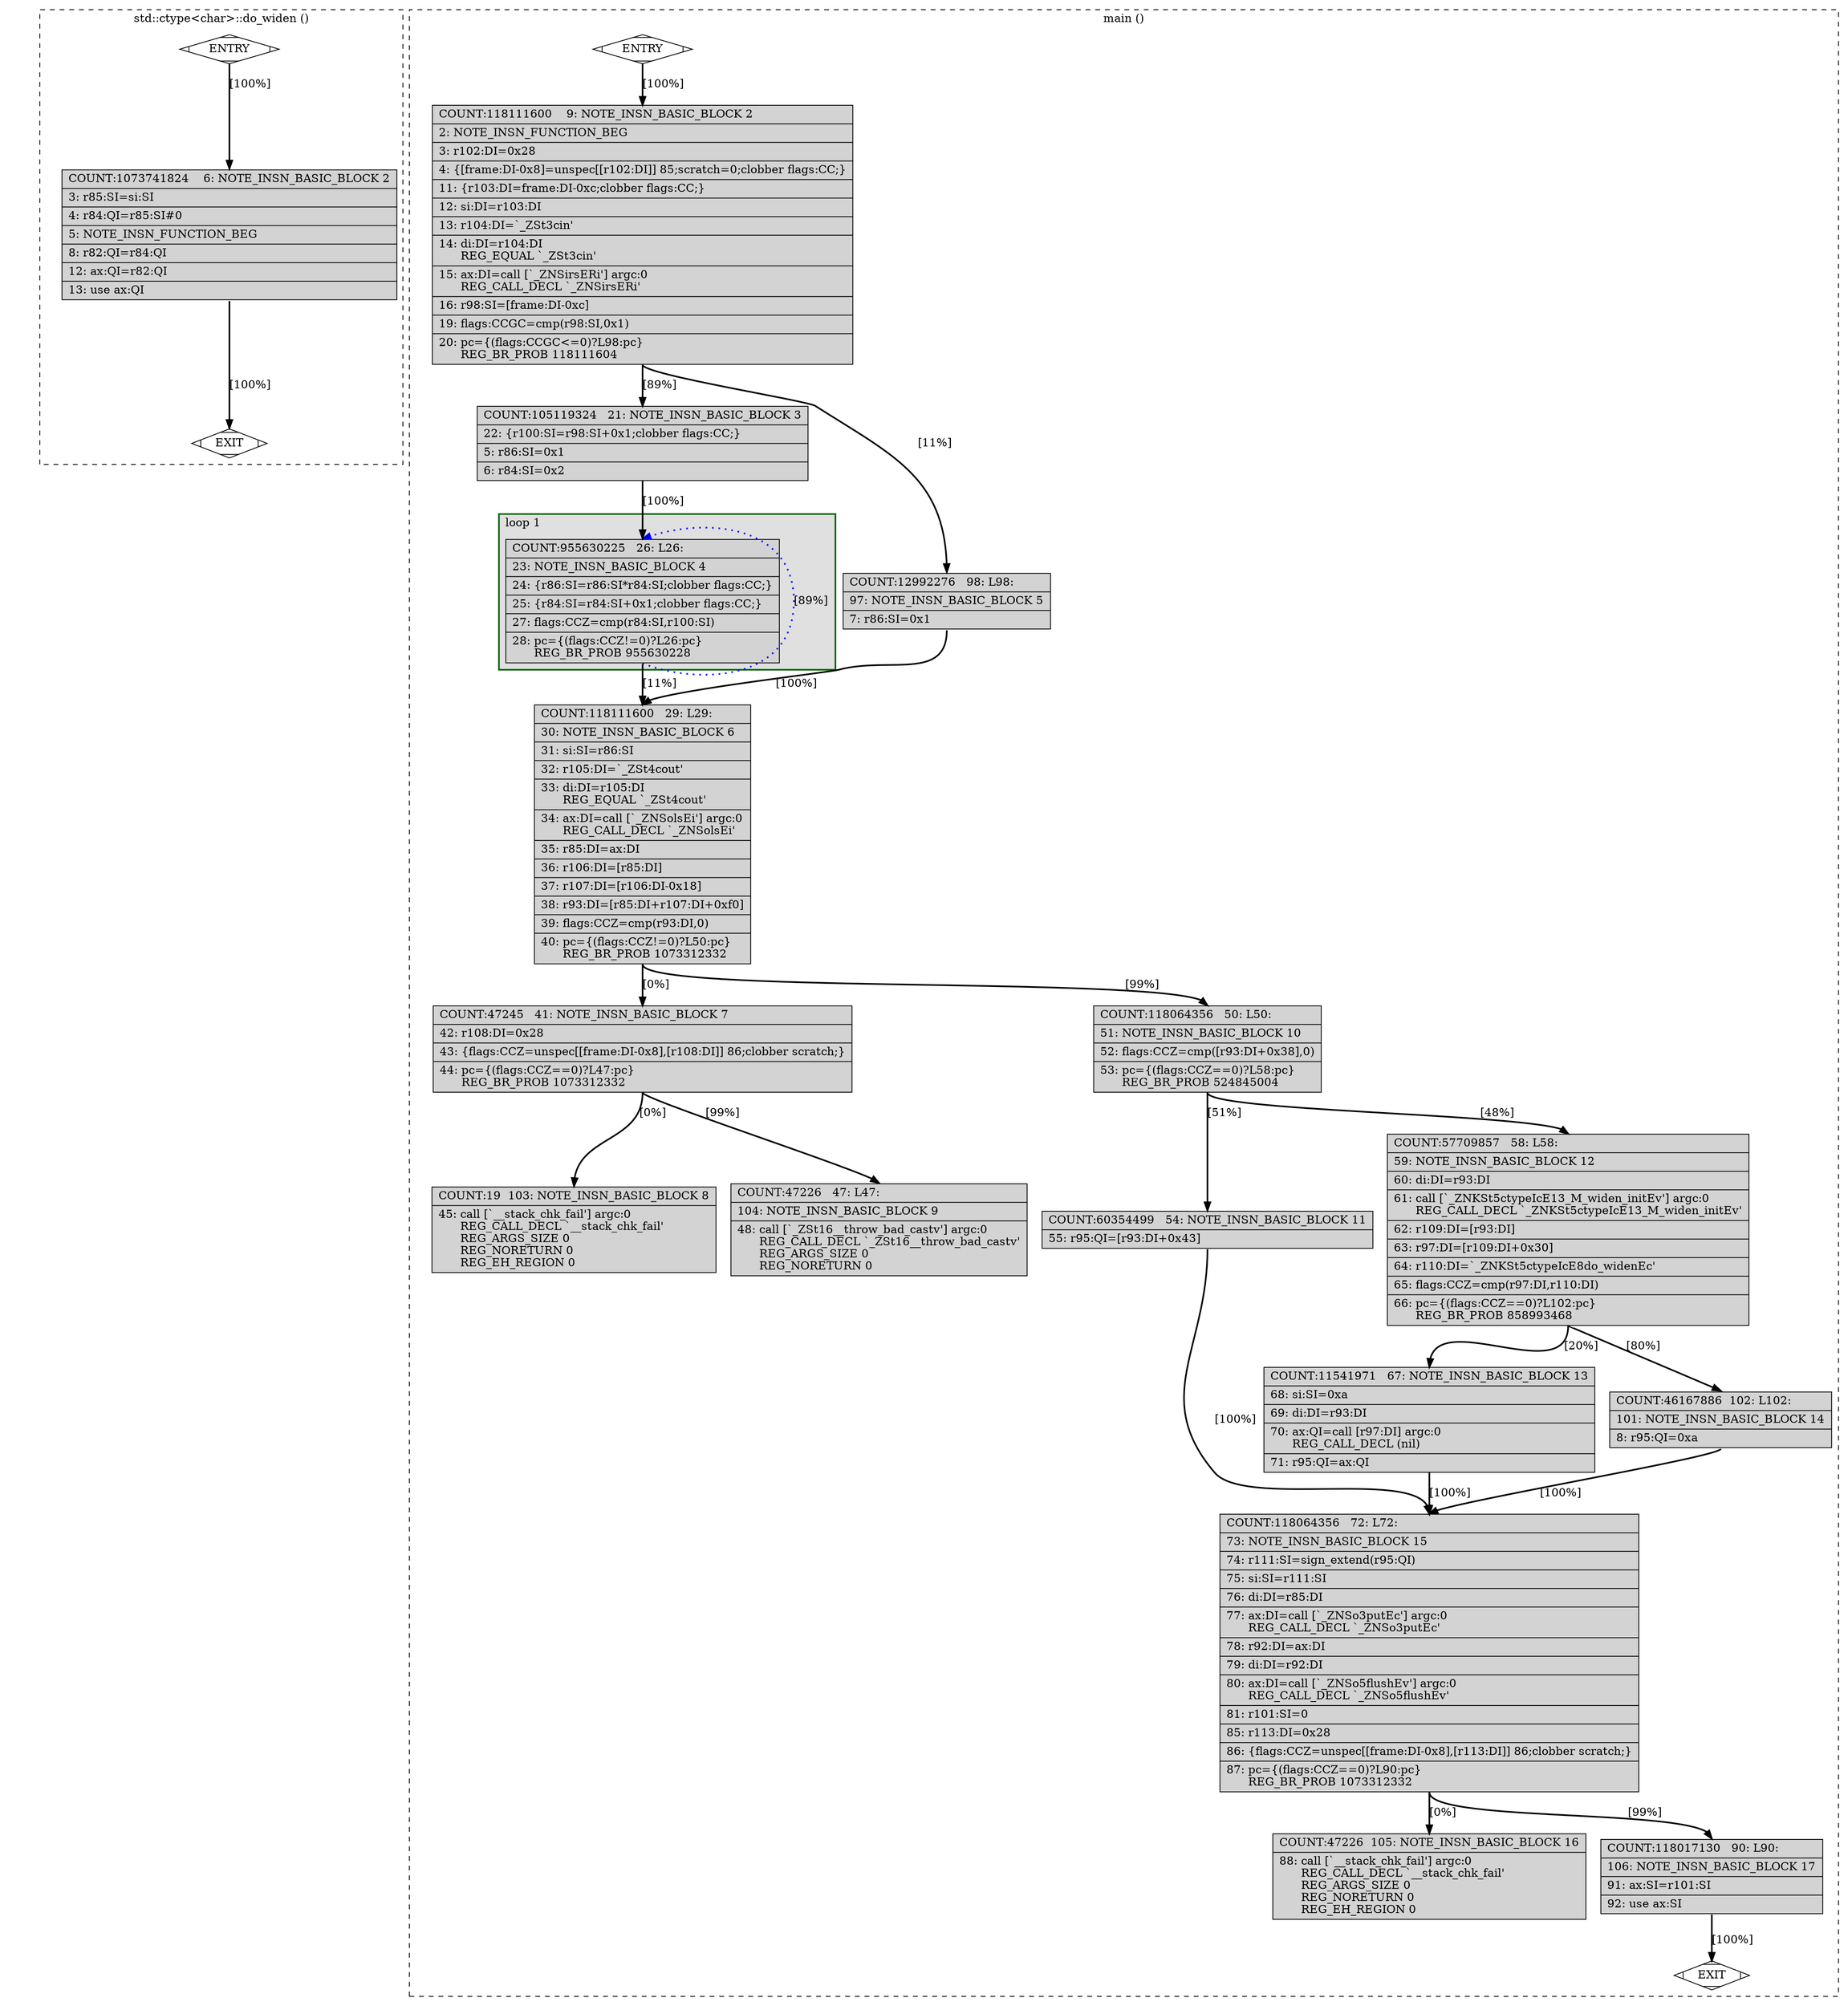 digraph "lab1.cpp.259r.subreg1" {
overlap=false;
subgraph "cluster_std::ctype<char>::do_widen" {
	style="dashed";
	color="black";
	label="std::ctype<char>::do_widen ()";
	fn_1810_basic_block_0 [shape=Mdiamond,style=filled,fillcolor=white,label="ENTRY"];

	fn_1810_basic_block_1 [shape=Mdiamond,style=filled,fillcolor=white,label="EXIT"];

	fn_1810_basic_block_2 [shape=record,style=filled,fillcolor=lightgrey,label="{COUNT:1073741824\ \ \ \ 6:\ NOTE_INSN_BASIC_BLOCK\ 2\l\
|\ \ \ \ 3:\ r85:SI=si:SI\l\
|\ \ \ \ 4:\ r84:QI=r85:SI#0\l\
|\ \ \ \ 5:\ NOTE_INSN_FUNCTION_BEG\l\
|\ \ \ \ 8:\ r82:QI=r84:QI\l\
|\ \ \ 12:\ ax:QI=r82:QI\l\
|\ \ \ 13:\ use\ ax:QI\l\
}"];

	fn_1810_basic_block_0:s -> fn_1810_basic_block_2:n [style="solid,bold",color=black,weight=100,constraint=true,label="[100%]"];
	fn_1810_basic_block_2:s -> fn_1810_basic_block_1:n [style="solid,bold",color=black,weight=100,constraint=true,label="[100%]"];
	fn_1810_basic_block_0:s -> fn_1810_basic_block_1:n [style="invis",constraint=true];
}
subgraph "cluster_main" {
	style="dashed";
	color="black";
	label="main ()";
	subgraph cluster_2057_1 {
	style="filled";
	color="darkgreen";
	fillcolor="grey88";
	label="loop 1";
	labeljust=l;
	penwidth=2;
	fn_2057_basic_block_4 [shape=record,style=filled,fillcolor=lightgrey,label="{COUNT:955630225\ \ \ 26:\ L26:\l\
|\ \ \ 23:\ NOTE_INSN_BASIC_BLOCK\ 4\l\
|\ \ \ 24:\ \{r86:SI=r86:SI*r84:SI;clobber\ flags:CC;\}\l\
|\ \ \ 25:\ \{r84:SI=r84:SI+0x1;clobber\ flags:CC;\}\l\
|\ \ \ 27:\ flags:CCZ=cmp(r84:SI,r100:SI)\l\
|\ \ \ 28:\ pc=\{(flags:CCZ!=0)?L26:pc\}\l\
\ \ \ \ \ \ REG_BR_PROB\ 955630228\l\
}"];

	}
	fn_2057_basic_block_0 [shape=Mdiamond,style=filled,fillcolor=white,label="ENTRY"];

	fn_2057_basic_block_1 [shape=Mdiamond,style=filled,fillcolor=white,label="EXIT"];

	fn_2057_basic_block_2 [shape=record,style=filled,fillcolor=lightgrey,label="{COUNT:118111600\ \ \ \ 9:\ NOTE_INSN_BASIC_BLOCK\ 2\l\
|\ \ \ \ 2:\ NOTE_INSN_FUNCTION_BEG\l\
|\ \ \ \ 3:\ r102:DI=0x28\l\
|\ \ \ \ 4:\ \{[frame:DI-0x8]=unspec[[r102:DI]]\ 85;scratch=0;clobber\ flags:CC;\}\l\
|\ \ \ 11:\ \{r103:DI=frame:DI-0xc;clobber\ flags:CC;\}\l\
|\ \ \ 12:\ si:DI=r103:DI\l\
|\ \ \ 13:\ r104:DI=`_ZSt3cin'\l\
|\ \ \ 14:\ di:DI=r104:DI\l\
\ \ \ \ \ \ REG_EQUAL\ `_ZSt3cin'\l\
|\ \ \ 15:\ ax:DI=call\ [`_ZNSirsERi']\ argc:0\l\
\ \ \ \ \ \ REG_CALL_DECL\ `_ZNSirsERi'\l\
|\ \ \ 16:\ r98:SI=[frame:DI-0xc]\l\
|\ \ \ 19:\ flags:CCGC=cmp(r98:SI,0x1)\l\
|\ \ \ 20:\ pc=\{(flags:CCGC\<=0)?L98:pc\}\l\
\ \ \ \ \ \ REG_BR_PROB\ 118111604\l\
}"];

	fn_2057_basic_block_3 [shape=record,style=filled,fillcolor=lightgrey,label="{COUNT:105119324\ \ \ 21:\ NOTE_INSN_BASIC_BLOCK\ 3\l\
|\ \ \ 22:\ \{r100:SI=r98:SI+0x1;clobber\ flags:CC;\}\l\
|\ \ \ \ 5:\ r86:SI=0x1\l\
|\ \ \ \ 6:\ r84:SI=0x2\l\
}"];

	fn_2057_basic_block_5 [shape=record,style=filled,fillcolor=lightgrey,label="{COUNT:12992276\ \ \ 98:\ L98:\l\
|\ \ \ 97:\ NOTE_INSN_BASIC_BLOCK\ 5\l\
|\ \ \ \ 7:\ r86:SI=0x1\l\
}"];

	fn_2057_basic_block_6 [shape=record,style=filled,fillcolor=lightgrey,label="{COUNT:118111600\ \ \ 29:\ L29:\l\
|\ \ \ 30:\ NOTE_INSN_BASIC_BLOCK\ 6\l\
|\ \ \ 31:\ si:SI=r86:SI\l\
|\ \ \ 32:\ r105:DI=`_ZSt4cout'\l\
|\ \ \ 33:\ di:DI=r105:DI\l\
\ \ \ \ \ \ REG_EQUAL\ `_ZSt4cout'\l\
|\ \ \ 34:\ ax:DI=call\ [`_ZNSolsEi']\ argc:0\l\
\ \ \ \ \ \ REG_CALL_DECL\ `_ZNSolsEi'\l\
|\ \ \ 35:\ r85:DI=ax:DI\l\
|\ \ \ 36:\ r106:DI=[r85:DI]\l\
|\ \ \ 37:\ r107:DI=[r106:DI-0x18]\l\
|\ \ \ 38:\ r93:DI=[r85:DI+r107:DI+0xf0]\l\
|\ \ \ 39:\ flags:CCZ=cmp(r93:DI,0)\l\
|\ \ \ 40:\ pc=\{(flags:CCZ!=0)?L50:pc\}\l\
\ \ \ \ \ \ REG_BR_PROB\ 1073312332\l\
}"];

	fn_2057_basic_block_7 [shape=record,style=filled,fillcolor=lightgrey,label="{COUNT:47245\ \ \ 41:\ NOTE_INSN_BASIC_BLOCK\ 7\l\
|\ \ \ 42:\ r108:DI=0x28\l\
|\ \ \ 43:\ \{flags:CCZ=unspec[[frame:DI-0x8],[r108:DI]]\ 86;clobber\ scratch;\}\l\
|\ \ \ 44:\ pc=\{(flags:CCZ==0)?L47:pc\}\l\
\ \ \ \ \ \ REG_BR_PROB\ 1073312332\l\
}"];

	fn_2057_basic_block_8 [shape=record,style=filled,fillcolor=lightgrey,label="{COUNT:19\ \ 103:\ NOTE_INSN_BASIC_BLOCK\ 8\l\
|\ \ \ 45:\ call\ [`__stack_chk_fail']\ argc:0\l\
\ \ \ \ \ \ REG_CALL_DECL\ `__stack_chk_fail'\l\
\ \ \ \ \ \ REG_ARGS_SIZE\ 0\l\
\ \ \ \ \ \ REG_NORETURN\ 0\l\
\ \ \ \ \ \ REG_EH_REGION\ 0\l\
}"];

	fn_2057_basic_block_9 [shape=record,style=filled,fillcolor=lightgrey,label="{COUNT:47226\ \ \ 47:\ L47:\l\
|\ \ 104:\ NOTE_INSN_BASIC_BLOCK\ 9\l\
|\ \ \ 48:\ call\ [`_ZSt16__throw_bad_castv']\ argc:0\l\
\ \ \ \ \ \ REG_CALL_DECL\ `_ZSt16__throw_bad_castv'\l\
\ \ \ \ \ \ REG_ARGS_SIZE\ 0\l\
\ \ \ \ \ \ REG_NORETURN\ 0\l\
}"];

	fn_2057_basic_block_10 [shape=record,style=filled,fillcolor=lightgrey,label="{COUNT:118064356\ \ \ 50:\ L50:\l\
|\ \ \ 51:\ NOTE_INSN_BASIC_BLOCK\ 10\l\
|\ \ \ 52:\ flags:CCZ=cmp([r93:DI+0x38],0)\l\
|\ \ \ 53:\ pc=\{(flags:CCZ==0)?L58:pc\}\l\
\ \ \ \ \ \ REG_BR_PROB\ 524845004\l\
}"];

	fn_2057_basic_block_11 [shape=record,style=filled,fillcolor=lightgrey,label="{COUNT:60354499\ \ \ 54:\ NOTE_INSN_BASIC_BLOCK\ 11\l\
|\ \ \ 55:\ r95:QI=[r93:DI+0x43]\l\
}"];

	fn_2057_basic_block_12 [shape=record,style=filled,fillcolor=lightgrey,label="{COUNT:57709857\ \ \ 58:\ L58:\l\
|\ \ \ 59:\ NOTE_INSN_BASIC_BLOCK\ 12\l\
|\ \ \ 60:\ di:DI=r93:DI\l\
|\ \ \ 61:\ call\ [`_ZNKSt5ctypeIcE13_M_widen_initEv']\ argc:0\l\
\ \ \ \ \ \ REG_CALL_DECL\ `_ZNKSt5ctypeIcE13_M_widen_initEv'\l\
|\ \ \ 62:\ r109:DI=[r93:DI]\l\
|\ \ \ 63:\ r97:DI=[r109:DI+0x30]\l\
|\ \ \ 64:\ r110:DI=`_ZNKSt5ctypeIcE8do_widenEc'\l\
|\ \ \ 65:\ flags:CCZ=cmp(r97:DI,r110:DI)\l\
|\ \ \ 66:\ pc=\{(flags:CCZ==0)?L102:pc\}\l\
\ \ \ \ \ \ REG_BR_PROB\ 858993468\l\
}"];

	fn_2057_basic_block_13 [shape=record,style=filled,fillcolor=lightgrey,label="{COUNT:11541971\ \ \ 67:\ NOTE_INSN_BASIC_BLOCK\ 13\l\
|\ \ \ 68:\ si:SI=0xa\l\
|\ \ \ 69:\ di:DI=r93:DI\l\
|\ \ \ 70:\ ax:QI=call\ [r97:DI]\ argc:0\l\
\ \ \ \ \ \ REG_CALL_DECL\ (nil)\l\
|\ \ \ 71:\ r95:QI=ax:QI\l\
}"];

	fn_2057_basic_block_14 [shape=record,style=filled,fillcolor=lightgrey,label="{COUNT:46167886\ \ 102:\ L102:\l\
|\ \ 101:\ NOTE_INSN_BASIC_BLOCK\ 14\l\
|\ \ \ \ 8:\ r95:QI=0xa\l\
}"];

	fn_2057_basic_block_15 [shape=record,style=filled,fillcolor=lightgrey,label="{COUNT:118064356\ \ \ 72:\ L72:\l\
|\ \ \ 73:\ NOTE_INSN_BASIC_BLOCK\ 15\l\
|\ \ \ 74:\ r111:SI=sign_extend(r95:QI)\l\
|\ \ \ 75:\ si:SI=r111:SI\l\
|\ \ \ 76:\ di:DI=r85:DI\l\
|\ \ \ 77:\ ax:DI=call\ [`_ZNSo3putEc']\ argc:0\l\
\ \ \ \ \ \ REG_CALL_DECL\ `_ZNSo3putEc'\l\
|\ \ \ 78:\ r92:DI=ax:DI\l\
|\ \ \ 79:\ di:DI=r92:DI\l\
|\ \ \ 80:\ ax:DI=call\ [`_ZNSo5flushEv']\ argc:0\l\
\ \ \ \ \ \ REG_CALL_DECL\ `_ZNSo5flushEv'\l\
|\ \ \ 81:\ r101:SI=0\l\
|\ \ \ 85:\ r113:DI=0x28\l\
|\ \ \ 86:\ \{flags:CCZ=unspec[[frame:DI-0x8],[r113:DI]]\ 86;clobber\ scratch;\}\l\
|\ \ \ 87:\ pc=\{(flags:CCZ==0)?L90:pc\}\l\
\ \ \ \ \ \ REG_BR_PROB\ 1073312332\l\
}"];

	fn_2057_basic_block_16 [shape=record,style=filled,fillcolor=lightgrey,label="{COUNT:47226\ \ 105:\ NOTE_INSN_BASIC_BLOCK\ 16\l\
|\ \ \ 88:\ call\ [`__stack_chk_fail']\ argc:0\l\
\ \ \ \ \ \ REG_CALL_DECL\ `__stack_chk_fail'\l\
\ \ \ \ \ \ REG_ARGS_SIZE\ 0\l\
\ \ \ \ \ \ REG_NORETURN\ 0\l\
\ \ \ \ \ \ REG_EH_REGION\ 0\l\
}"];

	fn_2057_basic_block_17 [shape=record,style=filled,fillcolor=lightgrey,label="{COUNT:118017130\ \ \ 90:\ L90:\l\
|\ \ 106:\ NOTE_INSN_BASIC_BLOCK\ 17\l\
|\ \ \ 91:\ ax:SI=r101:SI\l\
|\ \ \ 92:\ use\ ax:SI\l\
}"];

	fn_2057_basic_block_0:s -> fn_2057_basic_block_2:n [style="solid,bold",color=black,weight=100,constraint=true,label="[100%]"];
	fn_2057_basic_block_2:s -> fn_2057_basic_block_3:n [style="solid,bold",color=black,weight=100,constraint=true,label="[89%]"];
	fn_2057_basic_block_2:s -> fn_2057_basic_block_5:n [style="solid,bold",color=black,weight=10,constraint=true,label="[11%]"];
	fn_2057_basic_block_3:s -> fn_2057_basic_block_4:n [style="solid,bold",color=black,weight=100,constraint=true,label="[100%]"];
	fn_2057_basic_block_4:s -> fn_2057_basic_block_4:n [style="dotted,bold",color=blue,weight=10,constraint=false,label="[89%]"];
	fn_2057_basic_block_4:s -> fn_2057_basic_block_6:n [style="solid,bold",color=black,weight=100,constraint=true,label="[11%]"];
	fn_2057_basic_block_5:s -> fn_2057_basic_block_6:n [style="solid,bold",color=black,weight=100,constraint=true,label="[100%]"];
	fn_2057_basic_block_6:s -> fn_2057_basic_block_7:n [style="solid,bold",color=black,weight=100,constraint=true,label="[0%]"];
	fn_2057_basic_block_6:s -> fn_2057_basic_block_10:n [style="solid,bold",color=black,weight=10,constraint=true,label="[99%]"];
	fn_2057_basic_block_7:s -> fn_2057_basic_block_9:n [style="solid,bold",color=black,weight=10,constraint=true,label="[99%]"];
	fn_2057_basic_block_7:s -> fn_2057_basic_block_8:n [style="solid,bold",color=black,weight=100,constraint=true,label="[0%]"];
	fn_2057_basic_block_10:s -> fn_2057_basic_block_11:n [style="solid,bold",color=black,weight=100,constraint=true,label="[51%]"];
	fn_2057_basic_block_10:s -> fn_2057_basic_block_12:n [style="solid,bold",color=black,weight=10,constraint=true,label="[48%]"];
	fn_2057_basic_block_11:s -> fn_2057_basic_block_15:n [style="solid,bold",color=black,weight=100,constraint=true,label="[100%]"];
	fn_2057_basic_block_12:s -> fn_2057_basic_block_14:n [style="solid,bold",color=black,weight=10,constraint=true,label="[80%]"];
	fn_2057_basic_block_12:s -> fn_2057_basic_block_13:n [style="solid,bold",color=black,weight=100,constraint=true,label="[20%]"];
	fn_2057_basic_block_13:s -> fn_2057_basic_block_15:n [style="solid,bold",color=black,weight=100,constraint=true,label="[100%]"];
	fn_2057_basic_block_14:s -> fn_2057_basic_block_15:n [style="solid,bold",color=black,weight=100,constraint=true,label="[100%]"];
	fn_2057_basic_block_15:s -> fn_2057_basic_block_17:n [style="solid,bold",color=black,weight=10,constraint=true,label="[99%]"];
	fn_2057_basic_block_15:s -> fn_2057_basic_block_16:n [style="solid,bold",color=black,weight=100,constraint=true,label="[0%]"];
	fn_2057_basic_block_17:s -> fn_2057_basic_block_1:n [style="solid,bold",color=black,weight=100,constraint=true,label="[100%]"];
	fn_2057_basic_block_0:s -> fn_2057_basic_block_1:n [style="invis",constraint=true];
}
}

